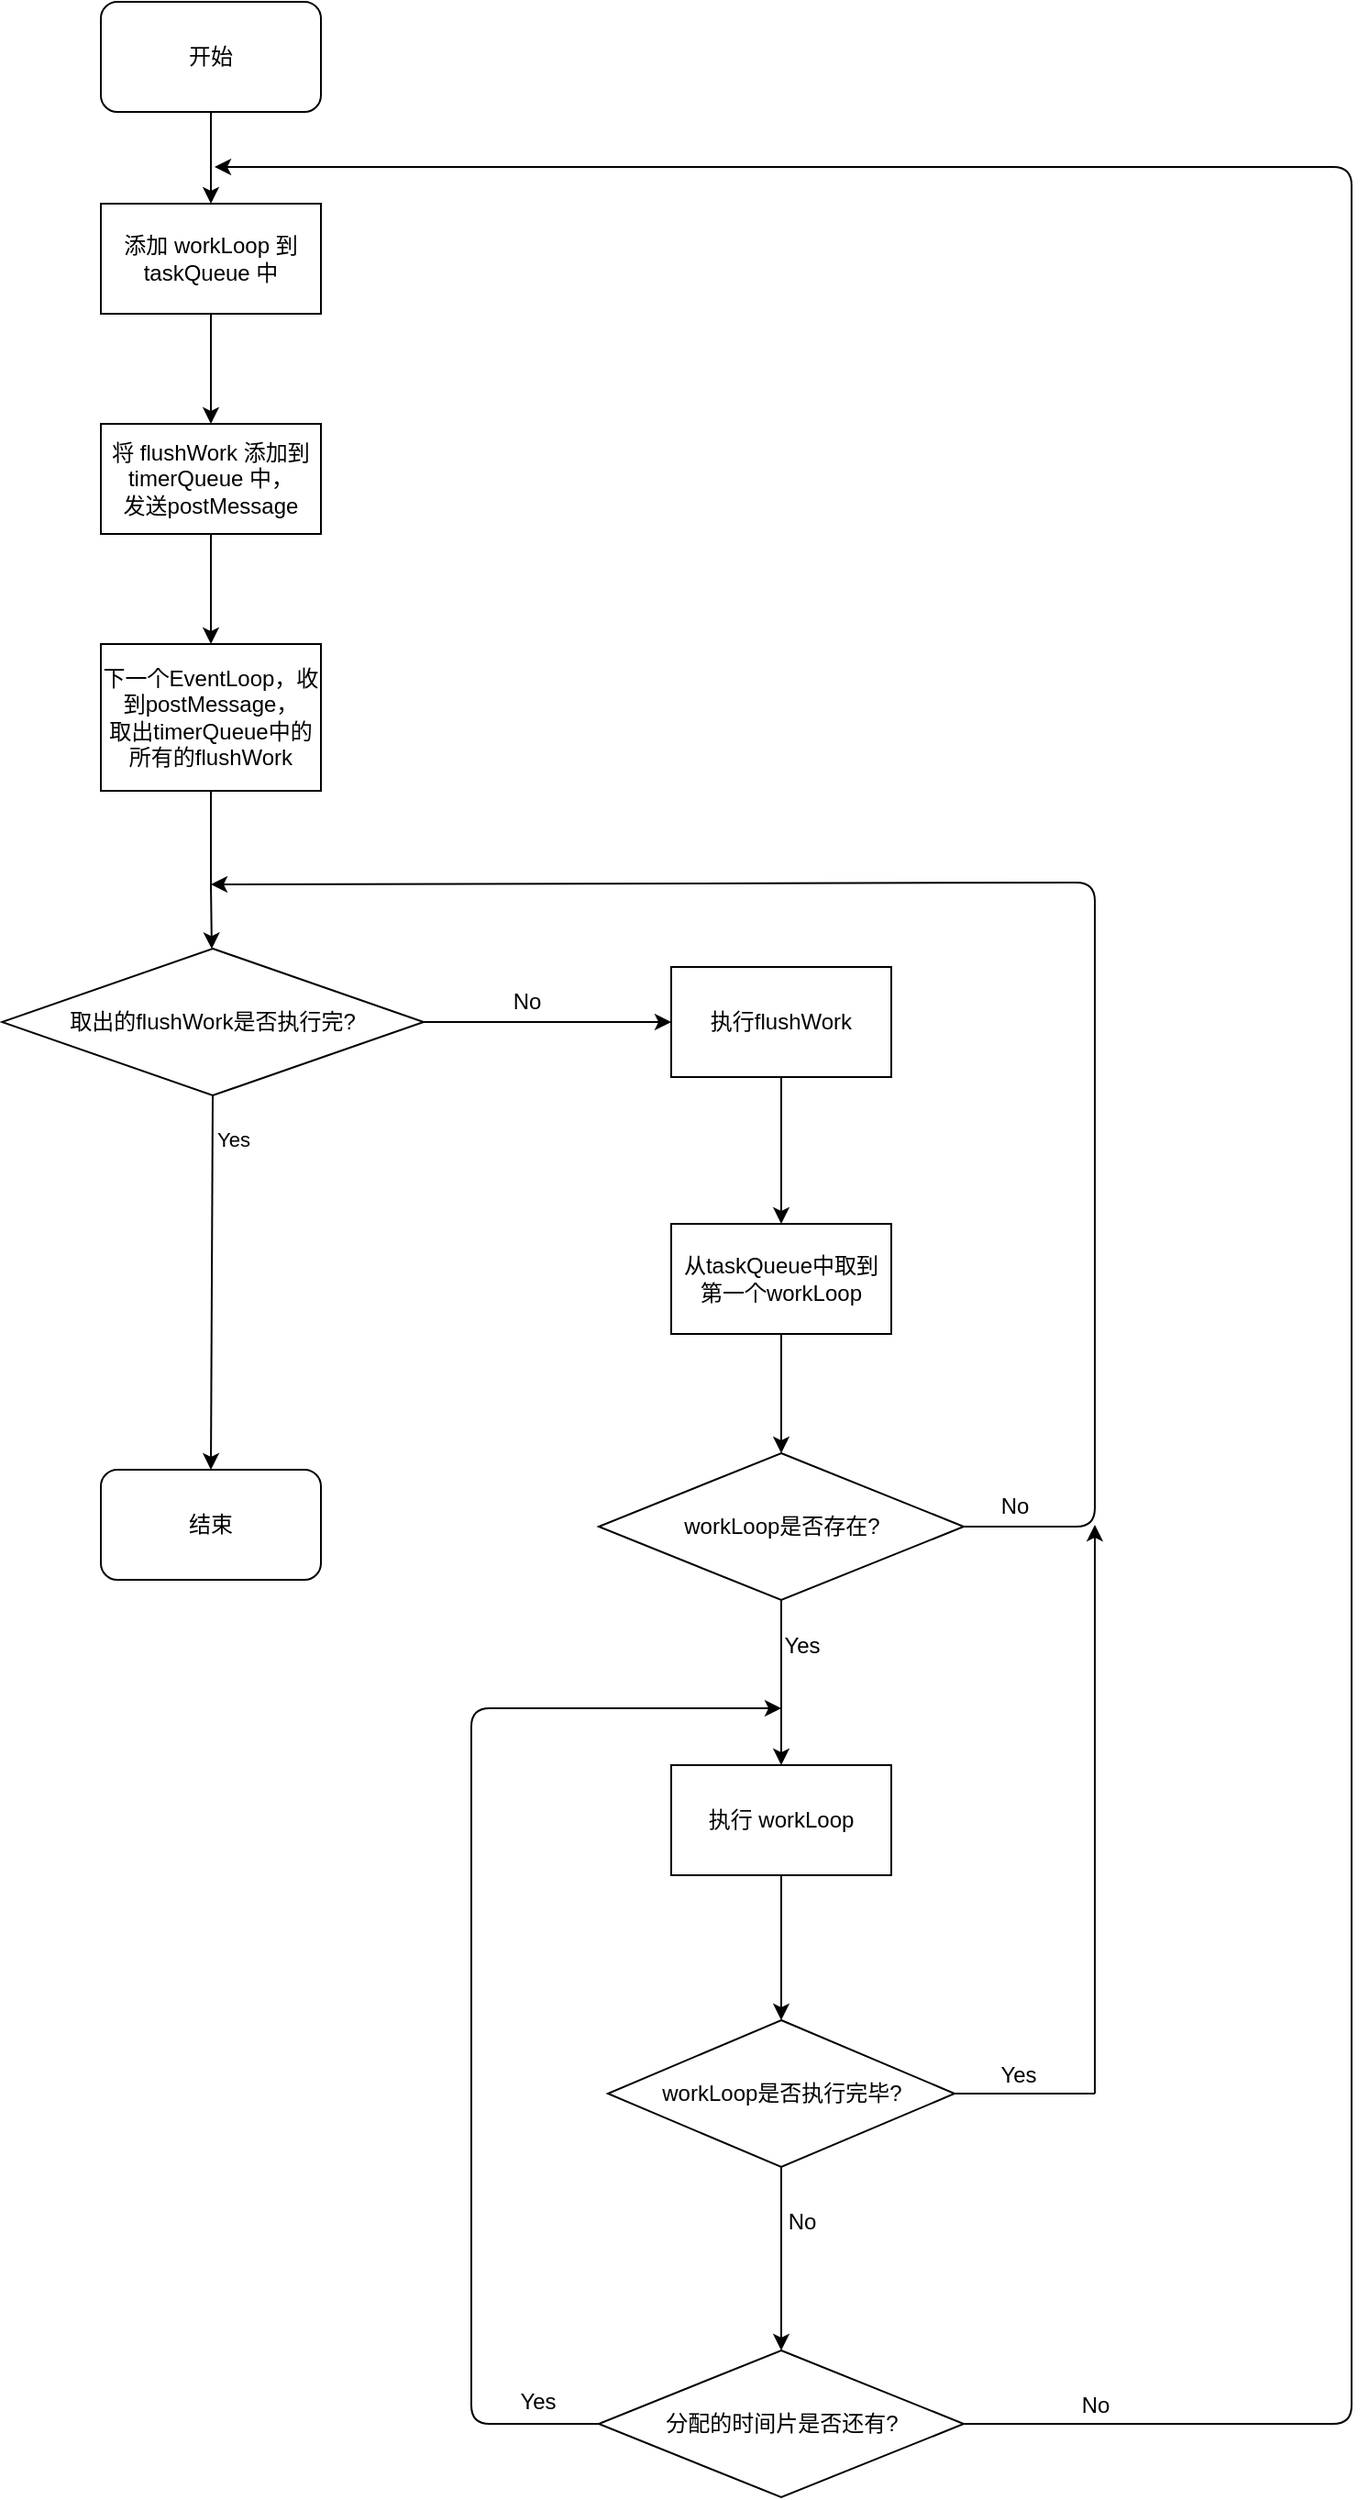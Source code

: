 <mxfile>
    <diagram id="LP_BBgbiwGbRNDiTT5A6" name="第 1 页">
        <mxGraphModel dx="1844" dy="1353" grid="1" gridSize="10" guides="1" tooltips="1" connect="1" arrows="1" fold="1" page="1" pageScale="1" pageWidth="827" pageHeight="1169" math="0" shadow="0">
            <root>
                <mxCell id="0"/>
                <mxCell id="1" parent="0"/>
                <mxCell id="2" value="开始" style="rounded=1;whiteSpace=wrap;html=1;" parent="1" vertex="1">
                    <mxGeometry x="105" y="30" width="120" height="60" as="geometry"/>
                </mxCell>
                <mxCell id="44" value="" style="edgeStyle=none;html=1;" parent="1" source="3" target="43" edge="1">
                    <mxGeometry relative="1" as="geometry"/>
                </mxCell>
                <mxCell id="3" value="添加 workLoop 到 taskQueue 中" style="rounded=0;whiteSpace=wrap;html=1;" parent="1" vertex="1">
                    <mxGeometry x="105" y="140" width="120" height="60" as="geometry"/>
                </mxCell>
                <mxCell id="4" value="" style="endArrow=classic;html=1;exitX=0.5;exitY=1;exitDx=0;exitDy=0;entryX=0.5;entryY=0;entryDx=0;entryDy=0;" parent="1" source="2" target="3" edge="1">
                    <mxGeometry width="50" height="50" relative="1" as="geometry">
                        <mxPoint x="135" y="190" as="sourcePoint"/>
                        <mxPoint x="185" y="140" as="targetPoint"/>
                    </mxGeometry>
                </mxCell>
                <mxCell id="50" value="" style="edgeStyle=none;html=1;" edge="1" parent="1" source="43" target="49">
                    <mxGeometry relative="1" as="geometry"/>
                </mxCell>
                <mxCell id="43" value="将 flushWork 添加到&lt;br&gt;timerQueue 中，&lt;br&gt;发送postMessage" style="whiteSpace=wrap;html=1;rounded=0;" parent="1" vertex="1">
                    <mxGeometry x="105" y="260" width="120" height="60" as="geometry"/>
                </mxCell>
                <mxCell id="52" value="" style="edgeStyle=none;html=1;startArrow=none;" edge="1" parent="1" target="51">
                    <mxGeometry relative="1" as="geometry">
                        <mxPoint x="165" y="511" as="sourcePoint"/>
                    </mxGeometry>
                </mxCell>
                <mxCell id="49" value="下一个EventLoop，收到postMessage，&lt;br&gt;取出timerQueue中的&lt;br&gt;所有的flushWork" style="whiteSpace=wrap;html=1;rounded=0;" vertex="1" parent="1">
                    <mxGeometry x="105" y="380" width="120" height="80" as="geometry"/>
                </mxCell>
                <mxCell id="54" value="" style="edgeStyle=none;html=1;" edge="1" parent="1" source="51" target="53">
                    <mxGeometry relative="1" as="geometry"/>
                </mxCell>
                <mxCell id="51" value="取出的flushWork是否执行完?" style="rhombus;whiteSpace=wrap;html=1;rounded=0;" vertex="1" parent="1">
                    <mxGeometry x="51" y="546" width="230" height="80" as="geometry"/>
                </mxCell>
                <mxCell id="57" value="" style="edgeStyle=none;html=1;" edge="1" parent="1" source="53" target="56">
                    <mxGeometry relative="1" as="geometry"/>
                </mxCell>
                <mxCell id="53" value="执行flushWork" style="whiteSpace=wrap;html=1;rounded=0;" vertex="1" parent="1">
                    <mxGeometry x="416" y="556" width="120" height="60" as="geometry"/>
                </mxCell>
                <mxCell id="55" value="No" style="text;html=1;align=center;verticalAlign=middle;resizable=0;points=[];autosize=1;strokeColor=none;fillColor=none;" vertex="1" parent="1">
                    <mxGeometry x="322" y="565" width="30" height="20" as="geometry"/>
                </mxCell>
                <mxCell id="59" value="" style="edgeStyle=none;html=1;" edge="1" parent="1" source="56" target="58">
                    <mxGeometry relative="1" as="geometry"/>
                </mxCell>
                <mxCell id="56" value="从taskQueue中取到第一个workLoop" style="whiteSpace=wrap;html=1;rounded=0;" vertex="1" parent="1">
                    <mxGeometry x="416" y="696" width="120" height="60" as="geometry"/>
                </mxCell>
                <mxCell id="61" value="" style="edgeStyle=none;html=1;" edge="1" parent="1" source="58">
                    <mxGeometry relative="1" as="geometry">
                        <mxPoint x="165" y="511" as="targetPoint"/>
                        <Array as="points">
                            <mxPoint x="647" y="861"/>
                            <mxPoint x="647" y="510"/>
                        </Array>
                    </mxGeometry>
                </mxCell>
                <mxCell id="66" value="" style="edgeStyle=none;html=1;" edge="1" parent="1" source="58" target="65">
                    <mxGeometry relative="1" as="geometry"/>
                </mxCell>
                <mxCell id="58" value="workLoop是否存在?" style="rhombus;whiteSpace=wrap;html=1;rounded=0;" vertex="1" parent="1">
                    <mxGeometry x="376.5" y="821" width="199" height="80" as="geometry"/>
                </mxCell>
                <mxCell id="63" value="" style="edgeStyle=none;html=1;endArrow=none;" edge="1" parent="1" source="49">
                    <mxGeometry relative="1" as="geometry">
                        <mxPoint x="165.241" y="460" as="sourcePoint"/>
                        <mxPoint x="165" y="511" as="targetPoint"/>
                    </mxGeometry>
                </mxCell>
                <mxCell id="64" value="No" style="text;html=1;align=center;verticalAlign=middle;resizable=0;points=[];autosize=1;strokeColor=none;fillColor=none;" vertex="1" parent="1">
                    <mxGeometry x="588" y="840" width="30" height="20" as="geometry"/>
                </mxCell>
                <mxCell id="68" value="" style="edgeStyle=none;html=1;" edge="1" parent="1" source="65" target="67">
                    <mxGeometry relative="1" as="geometry"/>
                </mxCell>
                <mxCell id="65" value="执行 workLoop" style="whiteSpace=wrap;html=1;rounded=0;" vertex="1" parent="1">
                    <mxGeometry x="416" y="991" width="120" height="60" as="geometry"/>
                </mxCell>
                <mxCell id="71" value="" style="edgeStyle=none;html=1;startArrow=none;" edge="1" parent="1">
                    <mxGeometry relative="1" as="geometry">
                        <mxPoint x="647" y="1170" as="sourcePoint"/>
                        <mxPoint x="647" y="860" as="targetPoint"/>
                        <Array as="points"/>
                    </mxGeometry>
                </mxCell>
                <mxCell id="74" value="" style="edgeStyle=none;html=1;" edge="1" parent="1" source="67" target="73">
                    <mxGeometry relative="1" as="geometry"/>
                </mxCell>
                <mxCell id="67" value="workLoop是否执行完毕?" style="rhombus;whiteSpace=wrap;html=1;rounded=0;" vertex="1" parent="1">
                    <mxGeometry x="381.5" y="1130" width="189" height="80" as="geometry"/>
                </mxCell>
                <mxCell id="69" value="Yes" style="text;html=1;align=center;verticalAlign=middle;resizable=0;points=[];autosize=1;strokeColor=none;fillColor=none;" vertex="1" parent="1">
                    <mxGeometry x="467" y="916" width="40" height="20" as="geometry"/>
                </mxCell>
                <mxCell id="72" value="Yes" style="text;html=1;align=center;verticalAlign=middle;resizable=0;points=[];autosize=1;strokeColor=none;fillColor=none;" vertex="1" parent="1">
                    <mxGeometry x="585" y="1150" width="40" height="20" as="geometry"/>
                </mxCell>
                <mxCell id="92" value="" style="edgeStyle=none;html=1;" edge="1" parent="1" source="73">
                    <mxGeometry relative="1" as="geometry">
                        <mxPoint x="476" y="960" as="targetPoint"/>
                        <Array as="points">
                            <mxPoint x="307" y="1350"/>
                            <mxPoint x="307" y="960"/>
                        </Array>
                    </mxGeometry>
                </mxCell>
                <mxCell id="73" value="分配的时间片是否还有?" style="rhombus;whiteSpace=wrap;html=1;rounded=0;" vertex="1" parent="1">
                    <mxGeometry x="376.5" y="1310" width="199" height="80" as="geometry"/>
                </mxCell>
                <mxCell id="75" value="No" style="text;html=1;align=center;verticalAlign=middle;resizable=0;points=[];autosize=1;strokeColor=none;fillColor=none;" vertex="1" parent="1">
                    <mxGeometry x="472" y="1230" width="30" height="20" as="geometry"/>
                </mxCell>
                <mxCell id="78" value="" style="edgeStyle=none;html=1;endArrow=none;" edge="1" parent="1" source="67">
                    <mxGeometry relative="1" as="geometry">
                        <mxPoint x="570.5" y="1170" as="sourcePoint"/>
                        <mxPoint x="647" y="1170" as="targetPoint"/>
                        <Array as="points">
                            <mxPoint x="647" y="1170"/>
                        </Array>
                    </mxGeometry>
                </mxCell>
                <mxCell id="93" value="Yes" style="text;html=1;align=center;verticalAlign=middle;resizable=0;points=[];autosize=1;strokeColor=none;fillColor=none;" vertex="1" parent="1">
                    <mxGeometry x="323" y="1328" width="40" height="20" as="geometry"/>
                </mxCell>
                <mxCell id="101" value="" style="endArrow=classic;html=1;exitX=1;exitY=0.5;exitDx=0;exitDy=0;" edge="1" parent="1" source="73">
                    <mxGeometry width="50" height="50" relative="1" as="geometry">
                        <mxPoint x="637" y="1130" as="sourcePoint"/>
                        <mxPoint x="167" y="120" as="targetPoint"/>
                        <Array as="points">
                            <mxPoint x="787" y="1350"/>
                            <mxPoint x="787" y="120"/>
                        </Array>
                    </mxGeometry>
                </mxCell>
                <mxCell id="102" value="No" style="text;html=1;align=center;verticalAlign=middle;resizable=0;points=[];autosize=1;strokeColor=none;fillColor=none;" vertex="1" parent="1">
                    <mxGeometry x="632" y="1330" width="30" height="20" as="geometry"/>
                </mxCell>
                <mxCell id="103" value="结束" style="rounded=1;whiteSpace=wrap;html=1;" vertex="1" parent="1">
                    <mxGeometry x="105" y="830" width="120" height="60" as="geometry"/>
                </mxCell>
                <mxCell id="104" value="" style="endArrow=classic;html=1;exitX=0.5;exitY=1;exitDx=0;exitDy=0;entryX=0.5;entryY=0;entryDx=0;entryDy=0;" edge="1" parent="1" source="51" target="103">
                    <mxGeometry width="50" height="50" relative="1" as="geometry">
                        <mxPoint x="267" y="800" as="sourcePoint"/>
                        <mxPoint x="317" y="750" as="targetPoint"/>
                    </mxGeometry>
                </mxCell>
                <mxCell id="105" value="Yes" style="edgeLabel;html=1;align=center;verticalAlign=middle;resizable=0;points=[];" vertex="1" connectable="0" parent="104">
                    <mxGeometry x="-0.228" y="4" relative="1" as="geometry">
                        <mxPoint x="7" y="-55" as="offset"/>
                    </mxGeometry>
                </mxCell>
            </root>
        </mxGraphModel>
    </diagram>
</mxfile>
